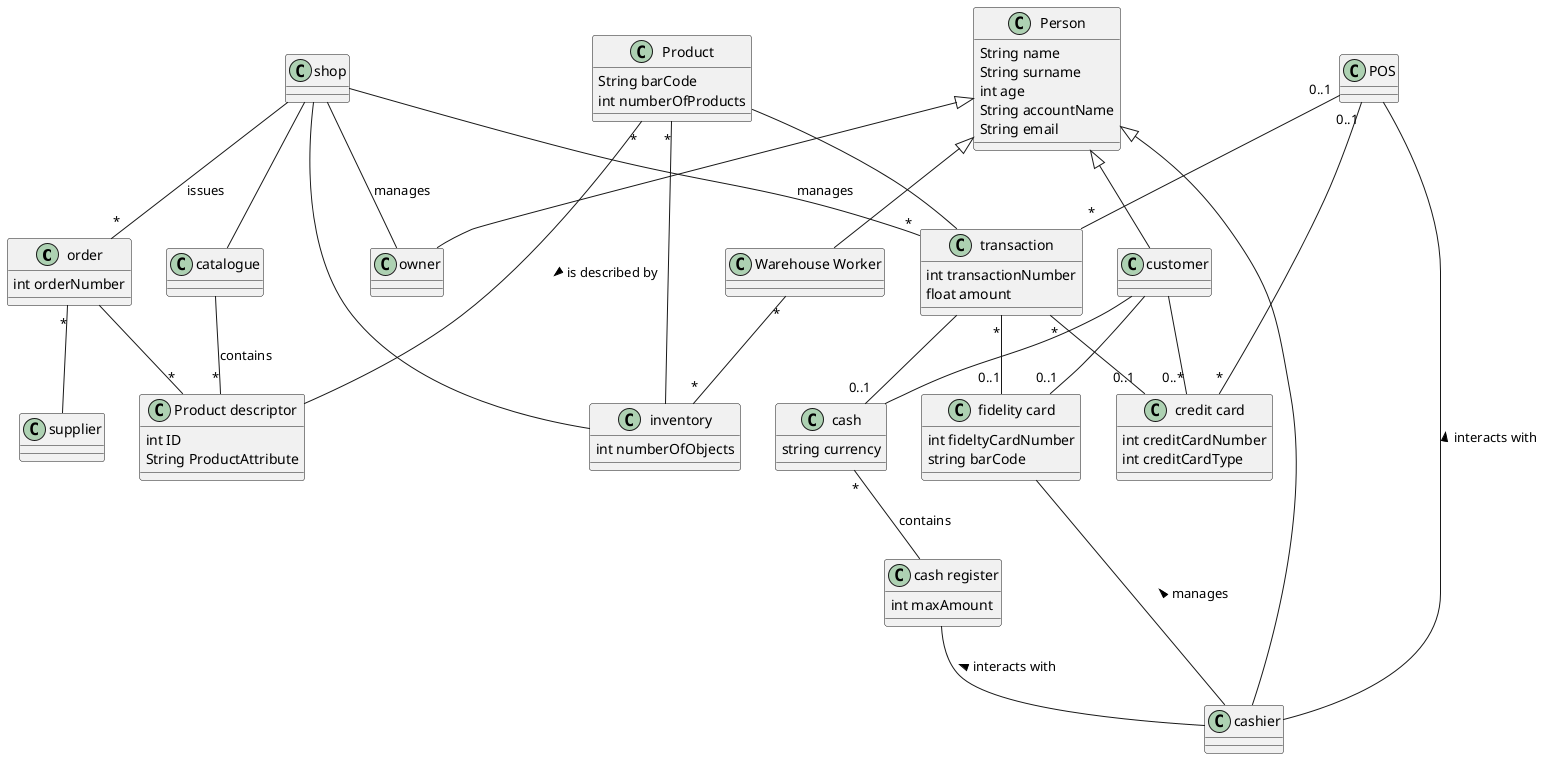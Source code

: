 @startuml
class order {
    int orderNumber
}

class supplier {
}

class catalogue {
}

class shop {
}

class Person {
    String name
    String surname
    int age
    String accountName
    String email
}

class owner {
}

class "Warehouse Worker" {
}

class cashier {
}

class customer {
}

class Product {
    String barCode
    int numberOfProducts
}

class "Product descriptor" {
    int ID
    String ProductAttribute
}

class "cash register" {
    int maxAmount
}

class inventory {
    int numberOfObjects
}

class transaction {
    int transactionNumber
    float amount
}

class "credit card" {
    int creditCardNumber
    int creditCardType
}

class cash {
    string currency
}

class "fidelity card" {
    int fideltyCardNumber
    string barCode
}

class POS {
}

shop -- inventory
shop -- catalogue
shop -- "*" order : issues
shop -- "*" transaction : "manages"
shop -- owner : manages 



catalogue -- "*" "Product descriptor" : contains

order "*" -- supplier
order -- "*" "Product descriptor"

Person <|-- owner
Person <|-- cashier
Person <|-- "Warehouse Worker"
Person <|-- customer


customer -- "0..1" "fidelity card"
customer -- cash
customer -- "0..*" "credit card"

transaction -- "0..1" cash
transaction "*" -- "0..1" "credit card"
transaction "*" -- "0..1" "fidelity card"

cash "*" -- "cash register" : contains

Product "*" -- "Product descriptor" : is described by >
Product -- transaction
Product "*" -- inventory

"cash register" -- cashier : < interacts with
"fidelity card" -- cashier : < manages

"Warehouse Worker" "*" -- "*" inventory

POS -- cashier : < interacts with
POS "0..1" -- "*" "credit card"
POS "0..1" -- "*" transaction 
@enduml